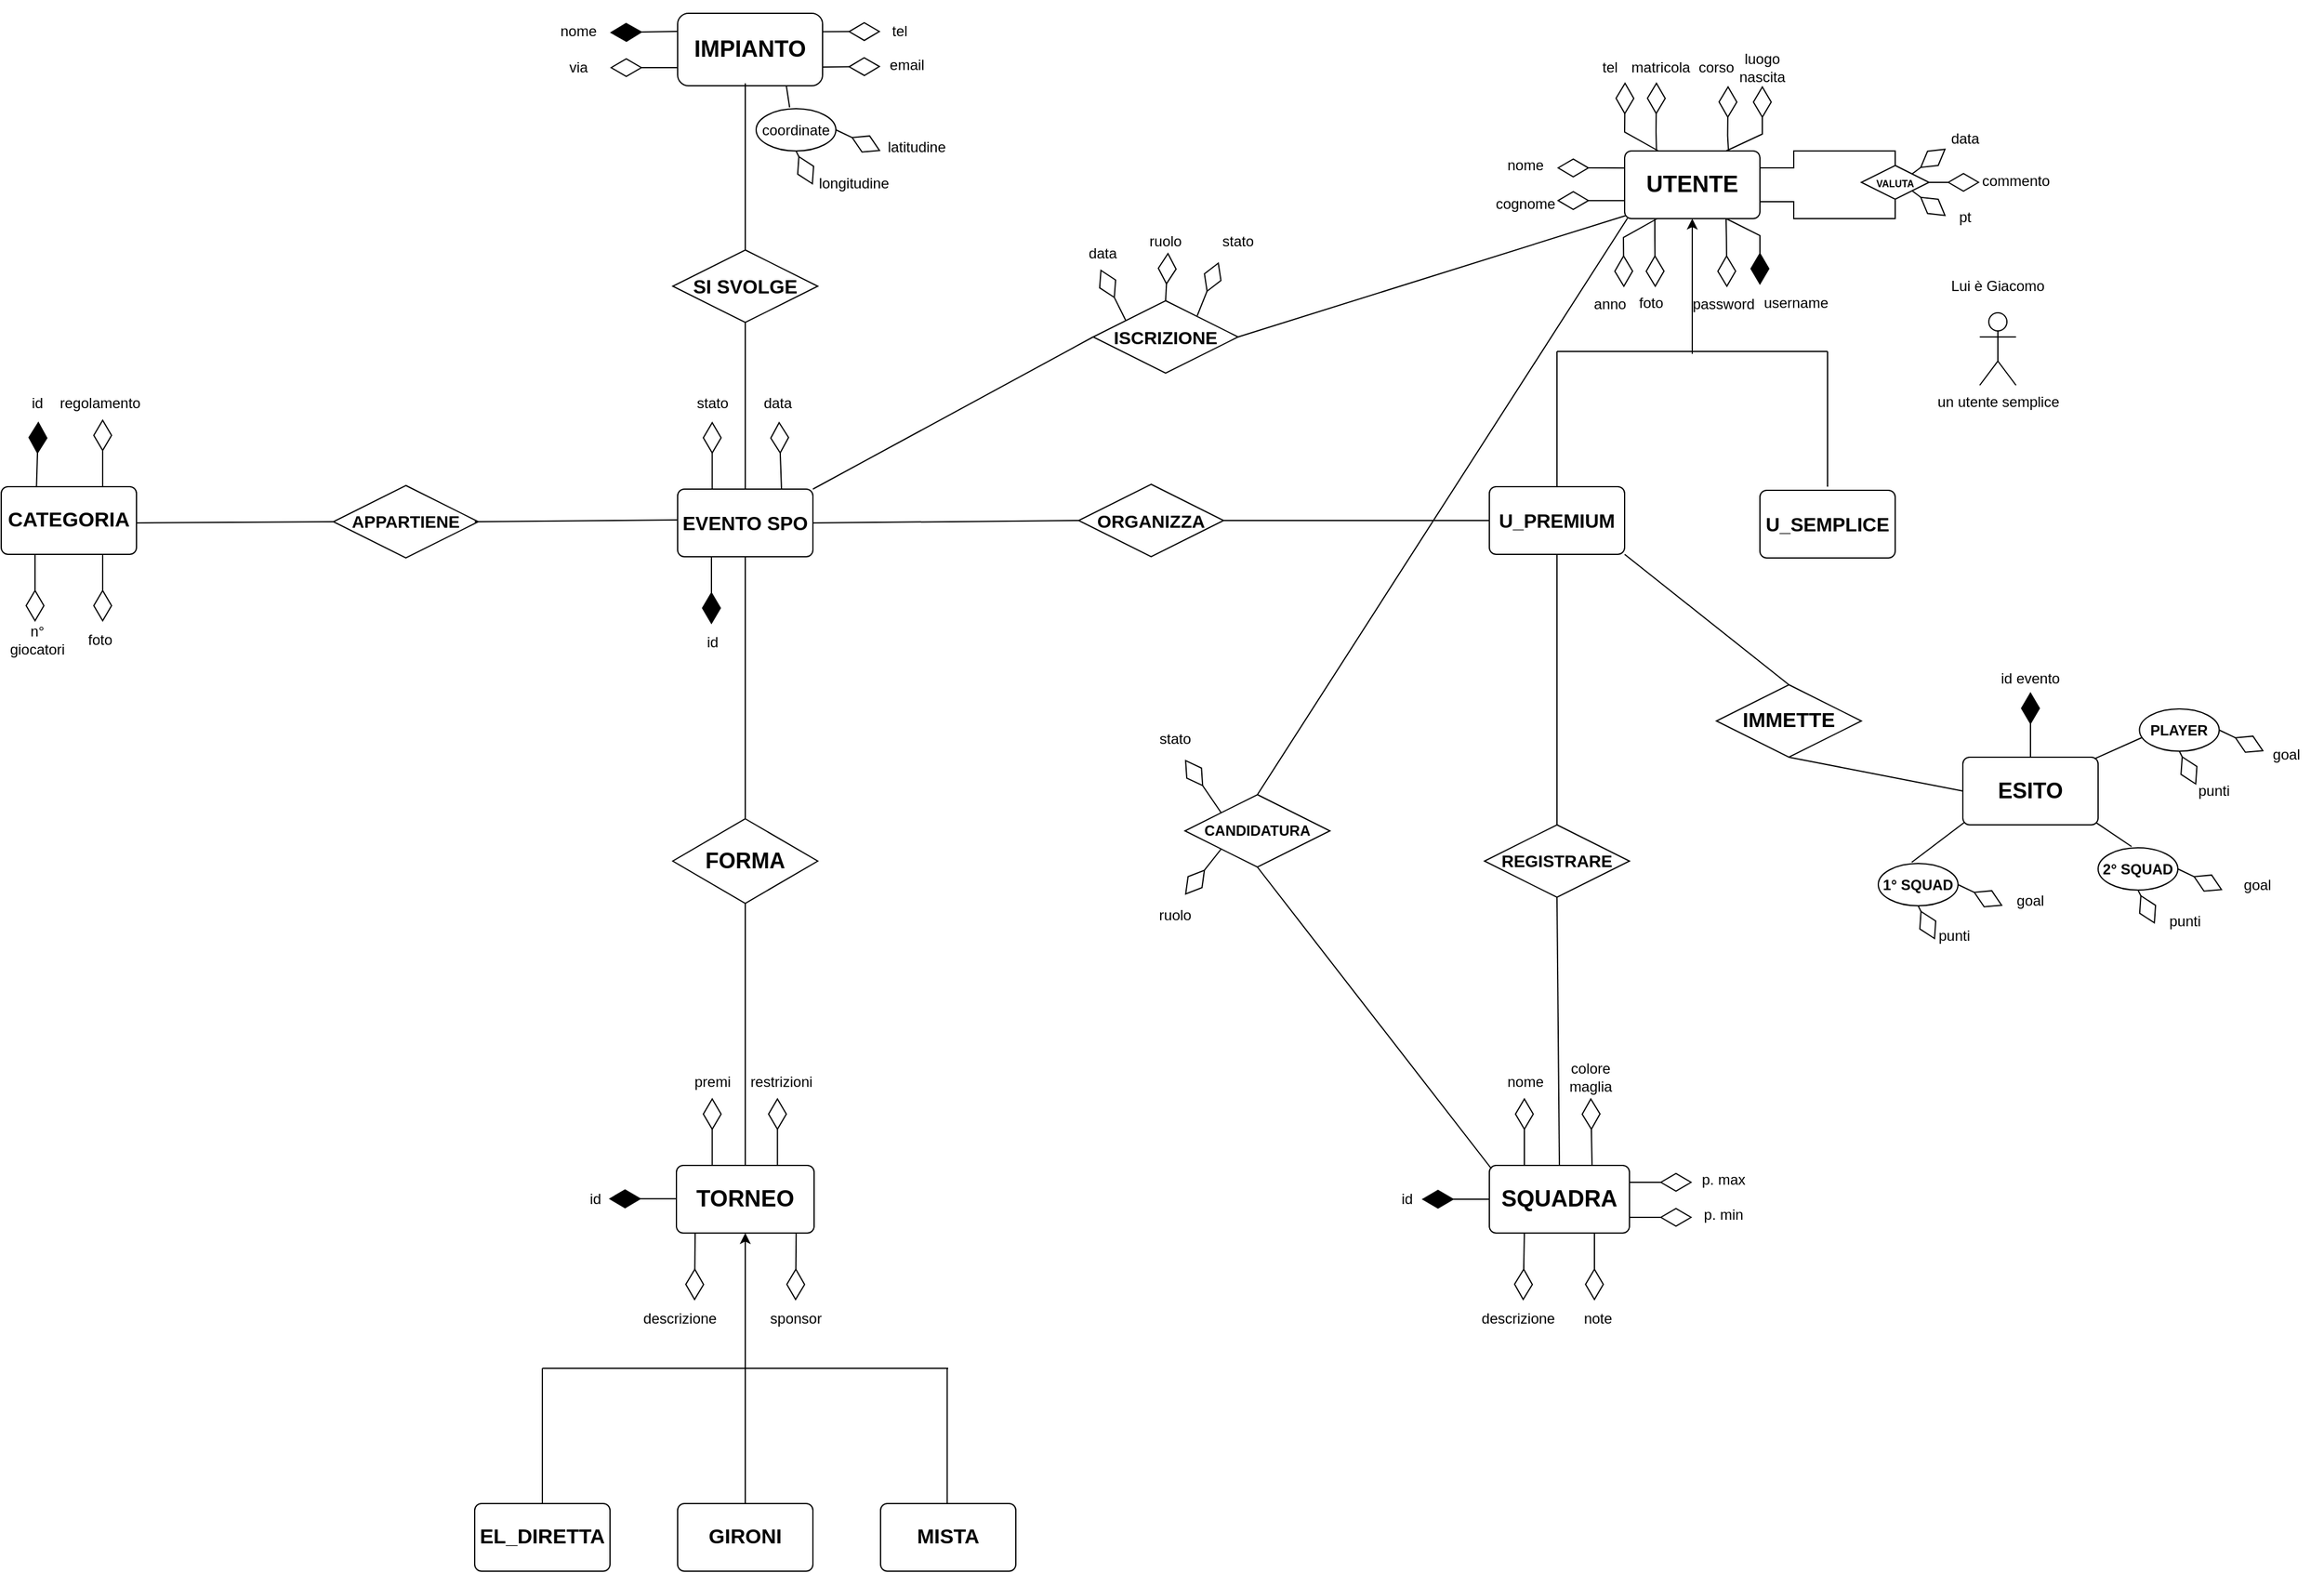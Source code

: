 <mxfile version="24.2.0" type="github">
  <diagram name="Pagina-1" id="-63KWE2EBDfRpYx0gYa-">
    <mxGraphModel dx="1735" dy="506" grid="1" gridSize="14" guides="1" tooltips="1" connect="1" arrows="1" fold="1" page="0" pageScale="1" pageWidth="827" pageHeight="1169" background="none" math="0" shadow="0">
      <root>
        <mxCell id="0" />
        <mxCell id="1" parent="0" />
        <mxCell id="2d3XpBuDdh4GmcxXIJYH-4" value="&lt;div style=&quot;text-align: justify;&quot;&gt;&lt;span style=&quot;background-color: initial;&quot;&gt;&lt;b style=&quot;&quot;&gt;&lt;font style=&quot;font-size: 19px;&quot;&gt;UTENTE&lt;/font&gt;&lt;/b&gt;&lt;/span&gt;&lt;/div&gt;" style="rounded=1;arcSize=10;whiteSpace=wrap;html=1;align=center;" parent="1" vertex="1">
          <mxGeometry x="224" y="280" width="112" height="56" as="geometry" />
        </mxCell>
        <mxCell id="2d3XpBuDdh4GmcxXIJYH-8" value="username" style="text;html=1;align=center;verticalAlign=middle;whiteSpace=wrap;rounded=0;" parent="1" vertex="1">
          <mxGeometry x="336" y="391" width="60" height="29" as="geometry" />
        </mxCell>
        <mxCell id="2d3XpBuDdh4GmcxXIJYH-9" value="password" style="text;html=1;align=center;verticalAlign=middle;whiteSpace=wrap;rounded=0;" parent="1" vertex="1">
          <mxGeometry x="276" y="392" width="60" height="29" as="geometry" />
        </mxCell>
        <mxCell id="2d3XpBuDdh4GmcxXIJYH-10" value="" style="endArrow=diamondThin;endFill=0;endSize=24;html=1;rounded=0;" parent="1" edge="1">
          <mxGeometry width="160" relative="1" as="geometry">
            <mxPoint x="196" y="294" as="sourcePoint" />
            <mxPoint x="168" y="294" as="targetPoint" />
            <Array as="points">
              <mxPoint x="224" y="294.08" />
            </Array>
          </mxGeometry>
        </mxCell>
        <mxCell id="2d3XpBuDdh4GmcxXIJYH-11" value="" style="endArrow=diamondThin;endFill=0;endSize=24;html=1;rounded=0;" parent="1" edge="1">
          <mxGeometry width="160" relative="1" as="geometry">
            <mxPoint x="196" y="321.08" as="sourcePoint" />
            <mxPoint x="168" y="321.08" as="targetPoint" />
            <Array as="points">
              <mxPoint x="224" y="321.16" />
            </Array>
          </mxGeometry>
        </mxCell>
        <mxCell id="2d3XpBuDdh4GmcxXIJYH-12" value="nome" style="text;html=1;align=center;verticalAlign=middle;whiteSpace=wrap;rounded=0;" parent="1" vertex="1">
          <mxGeometry x="112" y="277" width="60" height="30" as="geometry" />
        </mxCell>
        <mxCell id="2d3XpBuDdh4GmcxXIJYH-13" value="cognome" style="text;html=1;align=center;verticalAlign=middle;whiteSpace=wrap;rounded=0;" parent="1" vertex="1">
          <mxGeometry x="112" y="309" width="60" height="30" as="geometry" />
        </mxCell>
        <mxCell id="2d3XpBuDdh4GmcxXIJYH-15" value="" style="endArrow=diamondThin;endFill=0;endSize=24;html=1;rounded=0;entryX=0.5;entryY=1;entryDx=0;entryDy=0;" parent="1" target="2d3XpBuDdh4GmcxXIJYH-18" edge="1">
          <mxGeometry width="160" relative="1" as="geometry">
            <mxPoint x="308" y="280" as="sourcePoint" />
            <mxPoint x="354" y="226" as="targetPoint" />
            <Array as="points">
              <mxPoint x="338" y="266" />
            </Array>
          </mxGeometry>
        </mxCell>
        <mxCell id="2d3XpBuDdh4GmcxXIJYH-17" value="anno" style="text;html=1;align=center;verticalAlign=middle;whiteSpace=wrap;rounded=0;" parent="1" vertex="1">
          <mxGeometry x="182" y="392" width="60" height="30" as="geometry" />
        </mxCell>
        <mxCell id="2d3XpBuDdh4GmcxXIJYH-18" value="luogo&lt;div&gt;nascita&lt;/div&gt;" style="text;html=1;align=center;verticalAlign=middle;whiteSpace=wrap;rounded=0;" parent="1" vertex="1">
          <mxGeometry x="308" y="196" width="60" height="30" as="geometry" />
        </mxCell>
        <mxCell id="2d3XpBuDdh4GmcxXIJYH-19" value="foto" style="text;html=1;align=center;verticalAlign=middle;whiteSpace=wrap;rounded=0;" parent="1" vertex="1">
          <mxGeometry x="216" y="392" width="60" height="28" as="geometry" />
        </mxCell>
        <mxCell id="2d3XpBuDdh4GmcxXIJYH-20" value="" style="endArrow=diamondThin;endFill=0;endSize=24;html=1;rounded=0;" parent="1" edge="1">
          <mxGeometry width="160" relative="1" as="geometry">
            <mxPoint x="252" y="280" as="sourcePoint" />
            <mxPoint x="224.36" y="222.99" as="targetPoint" />
            <Array as="points">
              <mxPoint x="224" y="264.36" />
            </Array>
          </mxGeometry>
        </mxCell>
        <mxCell id="2d3XpBuDdh4GmcxXIJYH-21" value="" style="endArrow=diamondThin;endFill=0;endSize=24;html=1;rounded=0;exitX=0.143;exitY=0.018;exitDx=0;exitDy=0;exitPerimeter=0;" parent="1" edge="1">
          <mxGeometry width="160" relative="1" as="geometry">
            <mxPoint x="250.36" y="280" as="sourcePoint" />
            <mxPoint x="250.36" y="223" as="targetPoint" />
            <Array as="points">
              <mxPoint x="250" y="264.37" />
            </Array>
          </mxGeometry>
        </mxCell>
        <mxCell id="2d3XpBuDdh4GmcxXIJYH-22" value="" style="endArrow=diamondThin;endFill=0;endSize=24;html=1;rounded=0;" parent="1" edge="1">
          <mxGeometry width="160" relative="1" as="geometry">
            <mxPoint x="310" y="280" as="sourcePoint" />
            <mxPoint x="309.65" y="226" as="targetPoint" />
            <Array as="points">
              <mxPoint x="309.29" y="267.37" />
            </Array>
          </mxGeometry>
        </mxCell>
        <mxCell id="2d3XpBuDdh4GmcxXIJYH-23" value="tel" style="text;html=1;align=center;verticalAlign=middle;whiteSpace=wrap;rounded=0;" parent="1" vertex="1">
          <mxGeometry x="182" y="196" width="60" height="30" as="geometry" />
        </mxCell>
        <mxCell id="2d3XpBuDdh4GmcxXIJYH-24" value="matricola" style="text;html=1;align=center;verticalAlign=middle;whiteSpace=wrap;rounded=0;" parent="1" vertex="1">
          <mxGeometry x="224" y="196" width="60" height="30" as="geometry" />
        </mxCell>
        <mxCell id="2d3XpBuDdh4GmcxXIJYH-25" value="corso" style="text;html=1;align=center;verticalAlign=middle;whiteSpace=wrap;rounded=0;" parent="1" vertex="1">
          <mxGeometry x="270" y="196" width="60" height="30" as="geometry" />
        </mxCell>
        <mxCell id="2d3XpBuDdh4GmcxXIJYH-27" value="" style="ellipse;whiteSpace=wrap;html=1;align=center;aspect=fixed;fillColor=none;strokeColor=none;resizable=0;perimeter=centerPerimeter;rotatable=0;allowArrows=0;points=[];outlineConnect=1;" parent="1" vertex="1">
          <mxGeometry x="42" y="350" width="10" height="10" as="geometry" />
        </mxCell>
        <mxCell id="2d3XpBuDdh4GmcxXIJYH-29" value="" style="endArrow=classic;html=1;rounded=0;entryX=0.5;entryY=1;entryDx=0;entryDy=0;" parent="1" target="2d3XpBuDdh4GmcxXIJYH-4" edge="1">
          <mxGeometry width="50" height="50" relative="1" as="geometry">
            <mxPoint x="280" y="448" as="sourcePoint" />
            <mxPoint x="316" y="350" as="targetPoint" />
          </mxGeometry>
        </mxCell>
        <mxCell id="2d3XpBuDdh4GmcxXIJYH-30" value="" style="endArrow=none;html=1;rounded=0;" parent="1" edge="1">
          <mxGeometry width="50" height="50" relative="1" as="geometry">
            <mxPoint x="168" y="446" as="sourcePoint" />
            <mxPoint x="392" y="446" as="targetPoint" />
          </mxGeometry>
        </mxCell>
        <mxCell id="2d3XpBuDdh4GmcxXIJYH-31" value="" style="endArrow=none;html=1;rounded=0;" parent="1" edge="1">
          <mxGeometry width="50" height="50" relative="1" as="geometry">
            <mxPoint x="168" y="558" as="sourcePoint" />
            <mxPoint x="168" y="446" as="targetPoint" />
          </mxGeometry>
        </mxCell>
        <mxCell id="2d3XpBuDdh4GmcxXIJYH-32" value="" style="endArrow=none;html=1;rounded=0;" parent="1" edge="1">
          <mxGeometry width="50" height="50" relative="1" as="geometry">
            <mxPoint x="392" y="558" as="sourcePoint" />
            <mxPoint x="392" y="446" as="targetPoint" />
          </mxGeometry>
        </mxCell>
        <mxCell id="2d3XpBuDdh4GmcxXIJYH-33" value="&lt;div style=&quot;text-align: justify;&quot;&gt;&lt;b style=&quot;background-color: initial;&quot;&gt;&lt;font style=&quot;font-size: 16px;&quot;&gt;U_PREMIUM&lt;/font&gt;&lt;/b&gt;&lt;/div&gt;" style="rounded=1;arcSize=10;whiteSpace=wrap;html=1;align=center;" parent="1" vertex="1">
          <mxGeometry x="112" y="558" width="112" height="56" as="geometry" />
        </mxCell>
        <mxCell id="2d3XpBuDdh4GmcxXIJYH-34" value="&lt;b&gt;&lt;font style=&quot;font-size: 16px;&quot;&gt;U_SEMPLICE&lt;/font&gt;&lt;/b&gt;" style="rounded=1;arcSize=10;whiteSpace=wrap;html=1;align=center;" parent="1" vertex="1">
          <mxGeometry x="336" y="561" width="112" height="56" as="geometry" />
        </mxCell>
        <mxCell id="2d3XpBuDdh4GmcxXIJYH-35" value="&lt;b&gt;&lt;font style=&quot;font-size: 15px;&quot;&gt;ORGANIZZA&lt;/font&gt;&lt;/b&gt;" style="shape=rhombus;perimeter=rhombusPerimeter;whiteSpace=wrap;html=1;align=center;" parent="1" vertex="1">
          <mxGeometry x="-228" y="556" width="120" height="60" as="geometry" />
        </mxCell>
        <mxCell id="2d3XpBuDdh4GmcxXIJYH-36" value="" style="endArrow=none;html=1;rounded=0;entryX=0;entryY=0.5;entryDx=0;entryDy=0;exitX=1;exitY=0.5;exitDx=0;exitDy=0;" parent="1" source="2d3XpBuDdh4GmcxXIJYH-35" target="2d3XpBuDdh4GmcxXIJYH-33" edge="1">
          <mxGeometry width="50" height="50" relative="1" as="geometry">
            <mxPoint x="-14" y="624" as="sourcePoint" />
            <mxPoint x="36" y="574" as="targetPoint" />
          </mxGeometry>
        </mxCell>
        <mxCell id="2d3XpBuDdh4GmcxXIJYH-37" value="&lt;b&gt;&lt;font style=&quot;font-size: 16px;&quot;&gt;EVENTO SPO&lt;/font&gt;&lt;/b&gt;" style="rounded=1;arcSize=10;whiteSpace=wrap;html=1;align=center;" parent="1" vertex="1">
          <mxGeometry x="-560" y="560" width="112" height="56" as="geometry" />
        </mxCell>
        <mxCell id="2d3XpBuDdh4GmcxXIJYH-38" value="" style="endArrow=none;html=1;rounded=0;entryX=0;entryY=0.5;entryDx=0;entryDy=0;exitX=1;exitY=0.5;exitDx=0;exitDy=0;" parent="1" source="2d3XpBuDdh4GmcxXIJYH-37" target="2d3XpBuDdh4GmcxXIJYH-35" edge="1">
          <mxGeometry width="50" height="50" relative="1" as="geometry">
            <mxPoint x="-322" y="624" as="sourcePoint" />
            <mxPoint x="-272" y="574" as="targetPoint" />
          </mxGeometry>
        </mxCell>
        <mxCell id="2d3XpBuDdh4GmcxXIJYH-39" value="" style="endArrow=diamondThin;endFill=1;endSize=24;html=1;rounded=0;entryX=0.5;entryY=0;entryDx=0;entryDy=0;" parent="1" edge="1">
          <mxGeometry width="160" relative="1" as="geometry">
            <mxPoint x="-532" y="616" as="sourcePoint" />
            <mxPoint x="-532" y="672" as="targetPoint" />
          </mxGeometry>
        </mxCell>
        <mxCell id="2d3XpBuDdh4GmcxXIJYH-40" value="id" style="text;html=1;align=center;verticalAlign=middle;whiteSpace=wrap;rounded=0;" parent="1" vertex="1">
          <mxGeometry x="-561" y="672" width="60" height="30" as="geometry" />
        </mxCell>
        <mxCell id="2d3XpBuDdh4GmcxXIJYH-41" value="" style="endArrow=diamondThin;endFill=0;endSize=24;html=1;rounded=0;" parent="1" edge="1">
          <mxGeometry width="160" relative="1" as="geometry">
            <mxPoint x="-474" y="560" as="sourcePoint" />
            <mxPoint x="-476" y="504" as="targetPoint" />
          </mxGeometry>
        </mxCell>
        <mxCell id="2d3XpBuDdh4GmcxXIJYH-42" value="" style="endArrow=diamondThin;endFill=0;endSize=24;html=1;rounded=0;" parent="1" edge="1">
          <mxGeometry width="160" relative="1" as="geometry">
            <mxPoint x="-531.36" y="560" as="sourcePoint" />
            <mxPoint x="-531.36" y="504" as="targetPoint" />
          </mxGeometry>
        </mxCell>
        <mxCell id="2d3XpBuDdh4GmcxXIJYH-43" value="data" style="text;html=1;align=center;verticalAlign=middle;whiteSpace=wrap;rounded=0;" parent="1" vertex="1">
          <mxGeometry x="-507" y="474" width="60" height="30" as="geometry" />
        </mxCell>
        <mxCell id="2d3XpBuDdh4GmcxXIJYH-44" value="stato" style="text;html=1;align=center;verticalAlign=middle;whiteSpace=wrap;rounded=0;" parent="1" vertex="1">
          <mxGeometry x="-561" y="474" width="60" height="30" as="geometry" />
        </mxCell>
        <mxCell id="2d3XpBuDdh4GmcxXIJYH-45" value="&lt;b&gt;&lt;font style=&quot;font-size: 19px;&quot;&gt;IMPIANTO&lt;/font&gt;&lt;/b&gt;" style="rounded=1;whiteSpace=wrap;html=1;" parent="1" vertex="1">
          <mxGeometry x="-560" y="166" width="120" height="60" as="geometry" />
        </mxCell>
        <mxCell id="2d3XpBuDdh4GmcxXIJYH-46" value="" style="endArrow=none;html=1;rounded=0;exitX=0.5;exitY=0;exitDx=0;exitDy=0;" parent="1" source="2d3XpBuDdh4GmcxXIJYH-47" edge="1">
          <mxGeometry width="50" height="50" relative="1" as="geometry">
            <mxPoint x="-504" y="336" as="sourcePoint" />
            <mxPoint x="-504" y="224" as="targetPoint" />
          </mxGeometry>
        </mxCell>
        <mxCell id="2d3XpBuDdh4GmcxXIJYH-47" value="&lt;b&gt;&lt;font style=&quot;font-size: 16px;&quot;&gt;SI SVOLGE&lt;/font&gt;&lt;/b&gt;" style="shape=rhombus;perimeter=rhombusPerimeter;whiteSpace=wrap;html=1;align=center;" parent="1" vertex="1">
          <mxGeometry x="-564" y="362" width="120" height="60" as="geometry" />
        </mxCell>
        <mxCell id="2d3XpBuDdh4GmcxXIJYH-49" value="" style="endArrow=none;html=1;rounded=0;entryX=0.5;entryY=1;entryDx=0;entryDy=0;exitX=0.5;exitY=0;exitDx=0;exitDy=0;" parent="1" source="2d3XpBuDdh4GmcxXIJYH-37" target="2d3XpBuDdh4GmcxXIJYH-47" edge="1">
          <mxGeometry width="50" height="50" relative="1" as="geometry">
            <mxPoint x="-532" y="498" as="sourcePoint" />
            <mxPoint x="-482" y="448" as="targetPoint" />
          </mxGeometry>
        </mxCell>
        <mxCell id="2d3XpBuDdh4GmcxXIJYH-50" value="" style="endArrow=diamondThin;endFill=1;endSize=24;html=1;rounded=0;exitX=0;exitY=0.25;exitDx=0;exitDy=0;" parent="1" source="2d3XpBuDdh4GmcxXIJYH-45" edge="1">
          <mxGeometry width="160" relative="1" as="geometry">
            <mxPoint x="-518" y="126" as="sourcePoint" />
            <mxPoint x="-616" y="182" as="targetPoint" />
            <Array as="points" />
          </mxGeometry>
        </mxCell>
        <mxCell id="2d3XpBuDdh4GmcxXIJYH-55" value="nome" style="text;html=1;align=center;verticalAlign=middle;whiteSpace=wrap;rounded=0;" parent="1" vertex="1">
          <mxGeometry x="-672" y="166" width="60" height="30" as="geometry" />
        </mxCell>
        <mxCell id="2d3XpBuDdh4GmcxXIJYH-56" value="" style="endArrow=diamondThin;endFill=0;endSize=24;html=1;rounded=0;exitX=0;exitY=0.75;exitDx=0;exitDy=0;" parent="1" source="2d3XpBuDdh4GmcxXIJYH-45" edge="1">
          <mxGeometry width="160" relative="1" as="geometry">
            <mxPoint x="-672" y="238" as="sourcePoint" />
            <mxPoint x="-616" y="211" as="targetPoint" />
          </mxGeometry>
        </mxCell>
        <mxCell id="2d3XpBuDdh4GmcxXIJYH-61" value="via" style="text;html=1;align=center;verticalAlign=middle;whiteSpace=wrap;rounded=0;" parent="1" vertex="1">
          <mxGeometry x="-672" y="196" width="60" height="30" as="geometry" />
        </mxCell>
        <mxCell id="2d3XpBuDdh4GmcxXIJYH-62" value="" style="endArrow=diamondThin;endFill=0;endSize=24;html=1;rounded=0;exitX=0;exitY=0.75;exitDx=0;exitDy=0;" parent="1" edge="1">
          <mxGeometry width="160" relative="1" as="geometry">
            <mxPoint x="-440" y="210.5" as="sourcePoint" />
            <mxPoint x="-392" y="210" as="targetPoint" />
          </mxGeometry>
        </mxCell>
        <mxCell id="2d3XpBuDdh4GmcxXIJYH-63" value="" style="endArrow=diamondThin;endFill=0;endSize=24;html=1;rounded=0;exitX=0;exitY=0.75;exitDx=0;exitDy=0;" parent="1" edge="1">
          <mxGeometry width="160" relative="1" as="geometry">
            <mxPoint x="-440" y="181.25" as="sourcePoint" />
            <mxPoint x="-392" y="181.096" as="targetPoint" />
          </mxGeometry>
        </mxCell>
        <mxCell id="2d3XpBuDdh4GmcxXIJYH-65" value="tel" style="text;html=1;align=center;verticalAlign=middle;whiteSpace=wrap;rounded=0;" parent="1" vertex="1">
          <mxGeometry x="-406" y="166" width="60" height="30" as="geometry" />
        </mxCell>
        <mxCell id="2d3XpBuDdh4GmcxXIJYH-66" value="email" style="text;html=1;align=center;verticalAlign=top;whiteSpace=wrap;rounded=0;" parent="1" vertex="1">
          <mxGeometry x="-400" y="195" width="60" height="30" as="geometry" />
        </mxCell>
        <mxCell id="c_5whPo5ll7_a1Px60WQ-2" value="&lt;b&gt;&lt;font style=&quot;font-size: 17px;&quot;&gt;CATEGORIA&lt;/font&gt;&lt;/b&gt;" style="rounded=1;arcSize=10;whiteSpace=wrap;html=1;align=center;" parent="1" vertex="1">
          <mxGeometry x="-1120" y="558" width="112" height="56" as="geometry" />
        </mxCell>
        <mxCell id="c_5whPo5ll7_a1Px60WQ-3" value="" style="endArrow=diamondThin;endFill=0;endSize=24;html=1;rounded=0;exitX=0.5;exitY=0;exitDx=0;exitDy=0;" parent="1" edge="1">
          <mxGeometry width="160" relative="1" as="geometry">
            <mxPoint x="-1036" y="558" as="sourcePoint" />
            <mxPoint x="-1036" y="502" as="targetPoint" />
          </mxGeometry>
        </mxCell>
        <mxCell id="c_5whPo5ll7_a1Px60WQ-4" value="" style="endArrow=diamondThin;endFill=1;endSize=24;html=1;rounded=0;exitX=0.115;exitY=-0.022;exitDx=0;exitDy=0;exitPerimeter=0;" parent="1" edge="1">
          <mxGeometry width="160" relative="1" as="geometry">
            <mxPoint x="-1090.78" y="557.998" as="sourcePoint" />
            <mxPoint x="-1089.215" y="504" as="targetPoint" />
          </mxGeometry>
        </mxCell>
        <mxCell id="c_5whPo5ll7_a1Px60WQ-7" value="id" style="text;html=1;align=center;verticalAlign=middle;whiteSpace=wrap;rounded=0;" parent="1" vertex="1">
          <mxGeometry x="-1120" y="474" width="60" height="30" as="geometry" />
        </mxCell>
        <mxCell id="c_5whPo5ll7_a1Px60WQ-8" value="n° giocatori" style="text;html=1;align=center;verticalAlign=middle;whiteSpace=wrap;rounded=0;" parent="1" vertex="1">
          <mxGeometry x="-1120" y="670" width="60" height="30" as="geometry" />
        </mxCell>
        <mxCell id="c_5whPo5ll7_a1Px60WQ-9" value="regolamento" style="text;html=1;align=center;verticalAlign=middle;whiteSpace=wrap;rounded=0;" parent="1" vertex="1">
          <mxGeometry x="-1068" y="474" width="60" height="30" as="geometry" />
        </mxCell>
        <mxCell id="c_5whPo5ll7_a1Px60WQ-10" value="" style="endArrow=diamondThin;endFill=0;endSize=24;html=1;rounded=0;exitX=0.25;exitY=1;exitDx=0;exitDy=0;" parent="1" source="c_5whPo5ll7_a1Px60WQ-2" edge="1">
          <mxGeometry width="160" relative="1" as="geometry">
            <mxPoint x="-1068" y="686" as="sourcePoint" />
            <mxPoint x="-1092" y="670" as="targetPoint" />
          </mxGeometry>
        </mxCell>
        <mxCell id="c_5whPo5ll7_a1Px60WQ-11" value="" style="endArrow=diamondThin;endFill=0;endSize=24;html=1;rounded=0;exitX=0.25;exitY=1;exitDx=0;exitDy=0;" parent="1" edge="1">
          <mxGeometry width="160" relative="1" as="geometry">
            <mxPoint x="-1036" y="614" as="sourcePoint" />
            <mxPoint x="-1036" y="670" as="targetPoint" />
          </mxGeometry>
        </mxCell>
        <mxCell id="c_5whPo5ll7_a1Px60WQ-12" value="foto" style="text;html=1;align=center;verticalAlign=middle;whiteSpace=wrap;rounded=0;" parent="1" vertex="1">
          <mxGeometry x="-1068" y="670" width="60" height="30" as="geometry" />
        </mxCell>
        <mxCell id="c_5whPo5ll7_a1Px60WQ-14" value="&lt;b&gt;&lt;font style=&quot;font-size: 14px;&quot;&gt;APPARTIENE&lt;/font&gt;&lt;/b&gt;" style="shape=rhombus;perimeter=rhombusPerimeter;whiteSpace=wrap;html=1;align=center;" parent="1" vertex="1">
          <mxGeometry x="-845" y="557" width="120" height="60" as="geometry" />
        </mxCell>
        <mxCell id="c_5whPo5ll7_a1Px60WQ-15" value="" style="endArrow=none;html=1;rounded=0;entryX=0;entryY=0.5;entryDx=0;entryDy=0;" parent="1" target="c_5whPo5ll7_a1Px60WQ-14" edge="1">
          <mxGeometry width="50" height="50" relative="1" as="geometry">
            <mxPoint x="-1008" y="588" as="sourcePoint" />
            <mxPoint x="-244" y="868" as="targetPoint" />
          </mxGeometry>
        </mxCell>
        <mxCell id="c_5whPo5ll7_a1Px60WQ-16" value="" style="endArrow=none;html=1;rounded=0;entryX=0;entryY=0.5;entryDx=0;entryDy=0;" parent="1" edge="1">
          <mxGeometry width="50" height="50" relative="1" as="geometry">
            <mxPoint x="-728" y="587" as="sourcePoint" />
            <mxPoint x="-560" y="585.5" as="targetPoint" />
          </mxGeometry>
        </mxCell>
        <mxCell id="c_5whPo5ll7_a1Px60WQ-17" value="&lt;b&gt;&lt;font style=&quot;font-size: 19px;&quot;&gt;TORNEO&lt;/font&gt;&lt;/b&gt;" style="rounded=1;arcSize=10;whiteSpace=wrap;html=1;align=center;" parent="1" vertex="1">
          <mxGeometry x="-561" y="1120" width="114" height="56" as="geometry" />
        </mxCell>
        <mxCell id="c_5whPo5ll7_a1Px60WQ-19" value="&lt;b&gt;&lt;font style=&quot;font-size: 18px;&quot;&gt;FORMA&lt;/font&gt;&lt;/b&gt;" style="shape=rhombus;perimeter=rhombusPerimeter;whiteSpace=wrap;html=1;align=center;" parent="1" vertex="1">
          <mxGeometry x="-564" y="833" width="120" height="70" as="geometry" />
        </mxCell>
        <mxCell id="c_5whPo5ll7_a1Px60WQ-20" value="" style="endArrow=none;html=1;rounded=0;entryX=0.5;entryY=1;entryDx=0;entryDy=0;exitX=0.5;exitY=0;exitDx=0;exitDy=0;" parent="1" source="c_5whPo5ll7_a1Px60WQ-17" target="c_5whPo5ll7_a1Px60WQ-19" edge="1">
          <mxGeometry width="50" height="50" relative="1" as="geometry">
            <mxPoint x="-490" y="1030" as="sourcePoint" />
            <mxPoint x="-440" y="980" as="targetPoint" />
          </mxGeometry>
        </mxCell>
        <mxCell id="c_5whPo5ll7_a1Px60WQ-22" value="" style="endArrow=none;html=1;rounded=0;entryX=0.5;entryY=1;entryDx=0;entryDy=0;exitX=0.5;exitY=0;exitDx=0;exitDy=0;" parent="1" source="c_5whPo5ll7_a1Px60WQ-19" target="2d3XpBuDdh4GmcxXIJYH-37" edge="1">
          <mxGeometry width="50" height="50" relative="1" as="geometry">
            <mxPoint x="-532" y="764" as="sourcePoint" />
            <mxPoint x="-482" y="714" as="targetPoint" />
          </mxGeometry>
        </mxCell>
        <mxCell id="c_5whPo5ll7_a1Px60WQ-23" style="edgeStyle=orthogonalEdgeStyle;rounded=0;orthogonalLoop=1;jettySize=auto;html=1;exitX=0.5;exitY=1;exitDx=0;exitDy=0;" parent="1" source="c_5whPo5ll7_a1Px60WQ-19" target="c_5whPo5ll7_a1Px60WQ-19" edge="1">
          <mxGeometry relative="1" as="geometry" />
        </mxCell>
        <mxCell id="c_5whPo5ll7_a1Px60WQ-24" value="" style="endArrow=diamondThin;endFill=0;endSize=24;html=1;rounded=0;exitX=0.75;exitY=1;exitDx=0;exitDy=0;" parent="1" edge="1">
          <mxGeometry width="160" relative="1" as="geometry">
            <mxPoint x="-461.86" y="1176" as="sourcePoint" />
            <mxPoint x="-462.36" y="1232" as="targetPoint" />
          </mxGeometry>
        </mxCell>
        <mxCell id="c_5whPo5ll7_a1Px60WQ-25" value="" style="endArrow=diamondThin;endFill=0;endSize=24;html=1;rounded=0;exitX=0.75;exitY=1;exitDx=0;exitDy=0;" parent="1" edge="1">
          <mxGeometry width="160" relative="1" as="geometry">
            <mxPoint x="-545.5" y="1176" as="sourcePoint" />
            <mxPoint x="-546" y="1232" as="targetPoint" />
          </mxGeometry>
        </mxCell>
        <mxCell id="c_5whPo5ll7_a1Px60WQ-26" value="" style="endArrow=diamondThin;endFill=0;endSize=24;html=1;rounded=0;" parent="1" edge="1">
          <mxGeometry width="160" relative="1" as="geometry">
            <mxPoint x="-477.36" y="1120" as="sourcePoint" />
            <mxPoint x="-477.36" y="1064" as="targetPoint" />
            <Array as="points">
              <mxPoint x="-477.36" y="1092" />
            </Array>
          </mxGeometry>
        </mxCell>
        <mxCell id="c_5whPo5ll7_a1Px60WQ-27" value="" style="endArrow=diamondThin;endFill=0;endSize=24;html=1;rounded=0;" parent="1" edge="1">
          <mxGeometry width="160" relative="1" as="geometry">
            <mxPoint x="-531.36" y="1120" as="sourcePoint" />
            <mxPoint x="-531.36" y="1064" as="targetPoint" />
            <Array as="points">
              <mxPoint x="-531.36" y="1092" />
            </Array>
          </mxGeometry>
        </mxCell>
        <mxCell id="c_5whPo5ll7_a1Px60WQ-28" value="" style="endArrow=diamondThin;endFill=1;endSize=24;html=1;rounded=0;exitX=0.5;exitY=1;exitDx=0;exitDy=0;" parent="1" edge="1">
          <mxGeometry width="160" relative="1" as="geometry">
            <mxPoint x="-561" y="1147.64" as="sourcePoint" />
            <mxPoint x="-617" y="1147.64" as="targetPoint" />
          </mxGeometry>
        </mxCell>
        <mxCell id="c_5whPo5ll7_a1Px60WQ-29" value="id" style="text;html=1;align=center;verticalAlign=middle;whiteSpace=wrap;rounded=0;" parent="1" vertex="1">
          <mxGeometry x="-658" y="1133" width="60" height="30" as="geometry" />
        </mxCell>
        <mxCell id="c_5whPo5ll7_a1Px60WQ-30" value="sponsor" style="text;html=1;align=center;verticalAlign=middle;whiteSpace=wrap;rounded=0;" parent="1" vertex="1">
          <mxGeometry x="-492" y="1232" width="60" height="30" as="geometry" />
        </mxCell>
        <mxCell id="c_5whPo5ll7_a1Px60WQ-31" value="descrizione" style="text;html=1;align=center;verticalAlign=middle;whiteSpace=wrap;rounded=0;" parent="1" vertex="1">
          <mxGeometry x="-588" y="1232" width="60" height="30" as="geometry" />
        </mxCell>
        <mxCell id="c_5whPo5ll7_a1Px60WQ-32" value="restrizioni" style="text;html=1;align=center;verticalAlign=middle;whiteSpace=wrap;rounded=0;" parent="1" vertex="1">
          <mxGeometry x="-504" y="1036" width="60" height="30" as="geometry" />
        </mxCell>
        <mxCell id="c_5whPo5ll7_a1Px60WQ-33" value="premi" style="text;html=1;align=center;verticalAlign=middle;whiteSpace=wrap;rounded=0;" parent="1" vertex="1">
          <mxGeometry x="-561" y="1036" width="60" height="30" as="geometry" />
        </mxCell>
        <mxCell id="c_5whPo5ll7_a1Px60WQ-34" value="" style="endArrow=none;html=1;rounded=0;" parent="1" edge="1">
          <mxGeometry width="50" height="50" relative="1" as="geometry">
            <mxPoint x="-672" y="1288" as="sourcePoint" />
            <mxPoint x="-336" y="1288" as="targetPoint" />
          </mxGeometry>
        </mxCell>
        <mxCell id="c_5whPo5ll7_a1Px60WQ-35" value="" style="endArrow=none;html=1;rounded=0;" parent="1" edge="1">
          <mxGeometry width="50" height="50" relative="1" as="geometry">
            <mxPoint x="-672" y="1400" as="sourcePoint" />
            <mxPoint x="-672" y="1288" as="targetPoint" />
          </mxGeometry>
        </mxCell>
        <mxCell id="c_5whPo5ll7_a1Px60WQ-36" value="" style="endArrow=none;html=1;rounded=0;" parent="1" edge="1">
          <mxGeometry width="50" height="50" relative="1" as="geometry">
            <mxPoint x="-336.83" y="1400" as="sourcePoint" />
            <mxPoint x="-336.83" y="1288" as="targetPoint" />
          </mxGeometry>
        </mxCell>
        <mxCell id="c_5whPo5ll7_a1Px60WQ-37" value="&lt;div style=&quot;text-align: justify;&quot;&gt;&lt;b style=&quot;background-color: initial;&quot;&gt;&lt;font style=&quot;font-size: 17px;&quot;&gt;EL_DIRETTA&lt;/font&gt;&lt;/b&gt;&lt;/div&gt;" style="rounded=1;arcSize=10;whiteSpace=wrap;html=1;align=center;" parent="1" vertex="1">
          <mxGeometry x="-728" y="1400" width="112" height="56" as="geometry" />
        </mxCell>
        <mxCell id="c_5whPo5ll7_a1Px60WQ-38" value="&lt;b&gt;&lt;font style=&quot;font-size: 17px;&quot;&gt;MISTA&lt;/font&gt;&lt;/b&gt;" style="rounded=1;arcSize=10;whiteSpace=wrap;html=1;align=center;" parent="1" vertex="1">
          <mxGeometry x="-392" y="1400" width="112" height="56" as="geometry" />
        </mxCell>
        <mxCell id="c_5whPo5ll7_a1Px60WQ-39" value="" style="endArrow=classic;html=1;rounded=0;entryX=0.5;entryY=1;entryDx=0;entryDy=0;" parent="1" edge="1">
          <mxGeometry width="50" height="50" relative="1" as="geometry">
            <mxPoint x="-504" y="1288" as="sourcePoint" />
            <mxPoint x="-504" y="1176" as="targetPoint" />
          </mxGeometry>
        </mxCell>
        <mxCell id="c_5whPo5ll7_a1Px60WQ-41" value="&lt;b&gt;&lt;font style=&quot;font-size: 17px;&quot;&gt;GIRONI&lt;/font&gt;&lt;/b&gt;" style="rounded=1;arcSize=10;whiteSpace=wrap;html=1;align=center;" parent="1" vertex="1">
          <mxGeometry x="-560" y="1400" width="112" height="56" as="geometry" />
        </mxCell>
        <mxCell id="c_5whPo5ll7_a1Px60WQ-42" value="" style="endArrow=none;html=1;rounded=0;" parent="1" source="c_5whPo5ll7_a1Px60WQ-41" edge="1">
          <mxGeometry width="50" height="50" relative="1" as="geometry">
            <mxPoint x="-546" y="1380" as="sourcePoint" />
            <mxPoint x="-504" y="1288" as="targetPoint" />
            <Array as="points">
              <mxPoint x="-504" y="1358" />
            </Array>
          </mxGeometry>
        </mxCell>
        <mxCell id="c_5whPo5ll7_a1Px60WQ-47" value="&lt;font style=&quot;font-size: 14px;&quot;&gt;&lt;b&gt;REGISTRARE&lt;/b&gt;&lt;/font&gt;" style="shape=rhombus;perimeter=rhombusPerimeter;whiteSpace=wrap;html=1;align=center;" parent="1" vertex="1">
          <mxGeometry x="108" y="838" width="120" height="60" as="geometry" />
        </mxCell>
        <mxCell id="c_5whPo5ll7_a1Px60WQ-48" value="&lt;b&gt;&lt;font style=&quot;font-size: 19px;&quot;&gt;SQUADRA&lt;/font&gt;&lt;/b&gt;" style="rounded=1;arcSize=10;whiteSpace=wrap;html=1;align=center;" parent="1" vertex="1">
          <mxGeometry x="112" y="1120" width="116" height="56" as="geometry" />
        </mxCell>
        <mxCell id="c_5whPo5ll7_a1Px60WQ-49" value="" style="endArrow=none;html=1;rounded=0;entryX=0.5;entryY=1;entryDx=0;entryDy=0;exitX=0.5;exitY=0;exitDx=0;exitDy=0;" parent="1" source="c_5whPo5ll7_a1Px60WQ-47" target="2d3XpBuDdh4GmcxXIJYH-33" edge="1">
          <mxGeometry width="50" height="50" relative="1" as="geometry">
            <mxPoint x="112" y="750" as="sourcePoint" />
            <mxPoint x="162" y="700" as="targetPoint" />
          </mxGeometry>
        </mxCell>
        <mxCell id="c_5whPo5ll7_a1Px60WQ-50" value="" style="endArrow=none;html=1;rounded=0;entryX=0.5;entryY=1;entryDx=0;entryDy=0;exitX=0.5;exitY=0;exitDx=0;exitDy=0;" parent="1" source="c_5whPo5ll7_a1Px60WQ-48" target="c_5whPo5ll7_a1Px60WQ-47" edge="1">
          <mxGeometry width="50" height="50" relative="1" as="geometry">
            <mxPoint x="182" y="1030" as="sourcePoint" />
            <mxPoint x="232" y="980" as="targetPoint" />
          </mxGeometry>
        </mxCell>
        <mxCell id="c_5whPo5ll7_a1Px60WQ-52" value="" style="endArrow=diamondThin;endFill=0;endSize=24;html=1;rounded=0;exitX=1;exitY=0.25;exitDx=0;exitDy=0;" parent="1" source="c_5whPo5ll7_a1Px60WQ-48" edge="1">
          <mxGeometry width="160" relative="1" as="geometry">
            <mxPoint x="238" y="1134" as="sourcePoint" />
            <mxPoint x="280" y="1134" as="targetPoint" />
          </mxGeometry>
        </mxCell>
        <mxCell id="c_5whPo5ll7_a1Px60WQ-53" value="" style="endArrow=diamondThin;endFill=0;endSize=24;html=1;rounded=0;exitX=1;exitY=0.25;exitDx=0;exitDy=0;" parent="1" edge="1">
          <mxGeometry width="160" relative="1" as="geometry">
            <mxPoint x="228" y="1163" as="sourcePoint" />
            <mxPoint x="280" y="1163" as="targetPoint" />
          </mxGeometry>
        </mxCell>
        <mxCell id="c_5whPo5ll7_a1Px60WQ-54" value="" style="endArrow=diamondThin;endFill=0;endSize=24;html=1;rounded=0;exitX=0.75;exitY=1;exitDx=0;exitDy=0;" parent="1" source="c_5whPo5ll7_a1Px60WQ-48" edge="1">
          <mxGeometry width="160" relative="1" as="geometry">
            <mxPoint x="190" y="1218" as="sourcePoint" />
            <mxPoint x="199" y="1232" as="targetPoint" />
          </mxGeometry>
        </mxCell>
        <mxCell id="c_5whPo5ll7_a1Px60WQ-55" value="" style="endArrow=diamondThin;endFill=0;endSize=24;html=1;rounded=0;exitX=0.25;exitY=1;exitDx=0;exitDy=0;" parent="1" source="c_5whPo5ll7_a1Px60WQ-48" edge="1">
          <mxGeometry width="160" relative="1" as="geometry">
            <mxPoint x="142" y="1204" as="sourcePoint" />
            <mxPoint x="140" y="1232" as="targetPoint" />
          </mxGeometry>
        </mxCell>
        <mxCell id="c_5whPo5ll7_a1Px60WQ-56" value="" style="endArrow=diamondThin;endFill=0;endSize=24;html=1;rounded=0;exitX=0.733;exitY=0.005;exitDx=0;exitDy=0;exitPerimeter=0;" parent="1" source="c_5whPo5ll7_a1Px60WQ-48" edge="1">
          <mxGeometry width="160" relative="1" as="geometry">
            <mxPoint x="196" y="1106" as="sourcePoint" />
            <mxPoint x="196" y="1064" as="targetPoint" />
          </mxGeometry>
        </mxCell>
        <mxCell id="c_5whPo5ll7_a1Px60WQ-57" value="" style="endArrow=diamondThin;endFill=0;endSize=24;html=1;rounded=0;exitX=0.25;exitY=0;exitDx=0;exitDy=0;" parent="1" source="c_5whPo5ll7_a1Px60WQ-48" edge="1">
          <mxGeometry width="160" relative="1" as="geometry">
            <mxPoint x="130" y="1092" as="sourcePoint" />
            <mxPoint x="141" y="1064" as="targetPoint" />
          </mxGeometry>
        </mxCell>
        <mxCell id="c_5whPo5ll7_a1Px60WQ-58" value="" style="endArrow=diamondThin;endFill=1;endSize=24;html=1;rounded=0;exitX=0;exitY=0.5;exitDx=0;exitDy=0;" parent="1" source="c_5whPo5ll7_a1Px60WQ-48" edge="1">
          <mxGeometry width="160" relative="1" as="geometry">
            <mxPoint x="-14" y="1176" as="sourcePoint" />
            <mxPoint x="56" y="1148" as="targetPoint" />
          </mxGeometry>
        </mxCell>
        <mxCell id="c_5whPo5ll7_a1Px60WQ-59" value="id" style="text;html=1;align=center;verticalAlign=middle;whiteSpace=wrap;rounded=0;" parent="1" vertex="1">
          <mxGeometry x="14" y="1133" width="60" height="30" as="geometry" />
        </mxCell>
        <mxCell id="c_5whPo5ll7_a1Px60WQ-60" value="nome" style="text;html=1;align=center;verticalAlign=middle;whiteSpace=wrap;rounded=0;" parent="1" vertex="1">
          <mxGeometry x="112" y="1036" width="60" height="30" as="geometry" />
        </mxCell>
        <mxCell id="c_5whPo5ll7_a1Px60WQ-61" value="colore&lt;div&gt;maglia&lt;/div&gt;" style="text;html=1;align=center;verticalAlign=middle;whiteSpace=wrap;rounded=0;" parent="1" vertex="1">
          <mxGeometry x="166" y="1032" width="60" height="30" as="geometry" />
        </mxCell>
        <mxCell id="c_5whPo5ll7_a1Px60WQ-62" value="p. max" style="text;html=1;align=center;verticalAlign=middle;whiteSpace=wrap;rounded=0;" parent="1" vertex="1">
          <mxGeometry x="276" y="1117" width="60" height="30" as="geometry" />
        </mxCell>
        <mxCell id="c_5whPo5ll7_a1Px60WQ-63" value="p. min" style="text;html=1;align=center;verticalAlign=middle;whiteSpace=wrap;rounded=0;" parent="1" vertex="1">
          <mxGeometry x="276" y="1146" width="60" height="30" as="geometry" />
        </mxCell>
        <mxCell id="c_5whPo5ll7_a1Px60WQ-64" value="descrizione" style="text;html=1;align=center;verticalAlign=middle;whiteSpace=wrap;rounded=0;" parent="1" vertex="1">
          <mxGeometry x="106" y="1232" width="60" height="30" as="geometry" />
        </mxCell>
        <mxCell id="c_5whPo5ll7_a1Px60WQ-66" value="note" style="text;html=1;align=center;verticalAlign=middle;whiteSpace=wrap;rounded=0;" parent="1" vertex="1">
          <mxGeometry x="172" y="1232" width="60" height="30" as="geometry" />
        </mxCell>
        <mxCell id="c_5whPo5ll7_a1Px60WQ-74" value="" style="endArrow=diamondThin;endFill=0;endSize=24;html=1;rounded=0;" parent="1" edge="1">
          <mxGeometry width="160" relative="1" as="geometry">
            <mxPoint x="251" y="336.0" as="sourcePoint" />
            <mxPoint x="223.36" y="393.01" as="targetPoint" />
            <Array as="points">
              <mxPoint x="223" y="351.64" />
            </Array>
          </mxGeometry>
        </mxCell>
        <mxCell id="c_5whPo5ll7_a1Px60WQ-75" value="" style="endArrow=diamondThin;endFill=0;endSize=24;html=1;rounded=0;" parent="1" edge="1">
          <mxGeometry width="160" relative="1" as="geometry">
            <mxPoint x="249" y="336" as="sourcePoint" />
            <mxPoint x="249.36" y="393.01" as="targetPoint" />
            <Array as="points">
              <mxPoint x="249" y="351.64" />
            </Array>
          </mxGeometry>
        </mxCell>
        <mxCell id="c_5whPo5ll7_a1Px60WQ-76" value="" style="endArrow=diamondThin;endFill=0;endSize=24;html=1;rounded=0;exitX=0.75;exitY=1;exitDx=0;exitDy=0;" parent="1" source="2d3XpBuDdh4GmcxXIJYH-4" edge="1">
          <mxGeometry width="160" relative="1" as="geometry">
            <mxPoint x="309" y="339.01" as="sourcePoint" />
            <mxPoint x="308.65" y="393.01" as="targetPoint" />
            <Array as="points">
              <mxPoint x="308.29" y="351.64" />
            </Array>
          </mxGeometry>
        </mxCell>
        <mxCell id="c_5whPo5ll7_a1Px60WQ-77" value="" style="endArrow=diamondThin;endFill=1;endSize=24;html=1;rounded=0;entryX=0;entryY=0;entryDx=0;entryDy=0;" parent="1" target="2d3XpBuDdh4GmcxXIJYH-8" edge="1">
          <mxGeometry width="160" relative="1" as="geometry">
            <mxPoint x="308" y="336" as="sourcePoint" />
            <mxPoint x="496" y="350" as="targetPoint" />
            <Array as="points">
              <mxPoint x="336" y="350" />
            </Array>
          </mxGeometry>
        </mxCell>
        <mxCell id="c_5whPo5ll7_a1Px60WQ-79" value="&lt;b&gt;&lt;font style=&quot;font-size: 8px;&quot;&gt;VALUTA&lt;/font&gt;&lt;/b&gt;" style="shape=rhombus;perimeter=rhombusPerimeter;whiteSpace=wrap;html=1;align=center;" parent="1" vertex="1">
          <mxGeometry x="420" y="292" width="56" height="28" as="geometry" />
        </mxCell>
        <mxCell id="c_5whPo5ll7_a1Px60WQ-81" value="" style="endArrow=none;html=1;rounded=0;exitX=1;exitY=0.25;exitDx=0;exitDy=0;entryX=0.5;entryY=0;entryDx=0;entryDy=0;" parent="1" source="2d3XpBuDdh4GmcxXIJYH-4" target="c_5whPo5ll7_a1Px60WQ-79" edge="1">
          <mxGeometry width="50" height="50" relative="1" as="geometry">
            <mxPoint x="350" y="316" as="sourcePoint" />
            <mxPoint x="392" y="280" as="targetPoint" />
            <Array as="points">
              <mxPoint x="364" y="294" />
              <mxPoint x="364" y="280" />
              <mxPoint x="448" y="280" />
            </Array>
          </mxGeometry>
        </mxCell>
        <mxCell id="c_5whPo5ll7_a1Px60WQ-82" value="" style="endArrow=none;html=1;rounded=0;exitX=1;exitY=0.75;exitDx=0;exitDy=0;entryX=0.5;entryY=1;entryDx=0;entryDy=0;" parent="1" source="2d3XpBuDdh4GmcxXIJYH-4" target="c_5whPo5ll7_a1Px60WQ-79" edge="1">
          <mxGeometry width="50" height="50" relative="1" as="geometry">
            <mxPoint x="378" y="386" as="sourcePoint" />
            <mxPoint x="392" y="336" as="targetPoint" />
            <Array as="points">
              <mxPoint x="364" y="322" />
              <mxPoint x="364" y="336" />
              <mxPoint x="448" y="336" />
            </Array>
          </mxGeometry>
        </mxCell>
        <mxCell id="c_5whPo5ll7_a1Px60WQ-83" value="" style="endArrow=diamondThin;endFill=0;endSize=24;html=1;rounded=0;exitX=1;exitY=0;exitDx=0;exitDy=0;" parent="1" source="c_5whPo5ll7_a1Px60WQ-79" edge="1">
          <mxGeometry width="160" relative="1" as="geometry">
            <mxPoint x="476" y="278" as="sourcePoint" />
            <mxPoint x="490" y="278" as="targetPoint" />
          </mxGeometry>
        </mxCell>
        <mxCell id="c_5whPo5ll7_a1Px60WQ-84" value="data" style="text;html=1;align=center;verticalAlign=middle;whiteSpace=wrap;rounded=0;" parent="1" vertex="1">
          <mxGeometry x="476" y="255" width="60" height="30" as="geometry" />
        </mxCell>
        <mxCell id="c_5whPo5ll7_a1Px60WQ-85" value="" style="endArrow=diamondThin;endFill=0;endSize=24;html=1;rounded=0;exitX=1;exitY=1;exitDx=0;exitDy=0;" parent="1" source="c_5whPo5ll7_a1Px60WQ-79" edge="1">
          <mxGeometry width="160" relative="1" as="geometry">
            <mxPoint x="490" y="320" as="sourcePoint" />
            <mxPoint x="490" y="334" as="targetPoint" />
          </mxGeometry>
        </mxCell>
        <mxCell id="c_5whPo5ll7_a1Px60WQ-86" value="pt" style="text;html=1;align=center;verticalAlign=middle;whiteSpace=wrap;rounded=0;" parent="1" vertex="1">
          <mxGeometry x="476" y="320" width="60" height="30" as="geometry" />
        </mxCell>
        <mxCell id="c_5whPo5ll7_a1Px60WQ-87" value="" style="endArrow=diamondThin;endFill=0;endSize=24;html=1;rounded=0;exitX=1;exitY=0.5;exitDx=0;exitDy=0;" parent="1" source="c_5whPo5ll7_a1Px60WQ-79" edge="1">
          <mxGeometry width="160" relative="1" as="geometry">
            <mxPoint x="490" y="294" as="sourcePoint" />
            <mxPoint x="518" y="306" as="targetPoint" />
          </mxGeometry>
        </mxCell>
        <mxCell id="c_5whPo5ll7_a1Px60WQ-88" value="commento" style="text;html=1;align=center;verticalAlign=middle;whiteSpace=wrap;rounded=0;" parent="1" vertex="1">
          <mxGeometry x="518" y="290" width="60" height="30" as="geometry" />
        </mxCell>
        <mxCell id="p33J7JNSHubDcJJtzhHf-2" value="coordinate" style="ellipse;whiteSpace=wrap;html=1;align=center;" vertex="1" parent="1">
          <mxGeometry x="-495" y="245" width="66" height="35" as="geometry" />
        </mxCell>
        <mxCell id="p33J7JNSHubDcJJtzhHf-4" value="" style="endArrow=none;html=1;rounded=0;entryX=0.75;entryY=1;entryDx=0;entryDy=0;exitX=0.42;exitY=-0.029;exitDx=0;exitDy=0;exitPerimeter=0;" edge="1" parent="1" source="p33J7JNSHubDcJJtzhHf-2" target="2d3XpBuDdh4GmcxXIJYH-45">
          <mxGeometry width="50" height="50" relative="1" as="geometry">
            <mxPoint x="-420" y="344" as="sourcePoint" />
            <mxPoint x="-370" y="294" as="targetPoint" />
          </mxGeometry>
        </mxCell>
        <mxCell id="p33J7JNSHubDcJJtzhHf-5" value="" style="endArrow=diamondThin;endFill=0;endSize=24;html=1;rounded=0;exitX=1;exitY=0.5;exitDx=0;exitDy=0;" edge="1" parent="1" source="p33J7JNSHubDcJJtzhHf-2">
          <mxGeometry width="160" relative="1" as="geometry">
            <mxPoint x="-476" y="294" as="sourcePoint" />
            <mxPoint x="-392" y="280" as="targetPoint" />
          </mxGeometry>
        </mxCell>
        <mxCell id="p33J7JNSHubDcJJtzhHf-6" value="" style="endArrow=diamondThin;endFill=0;endSize=24;html=1;rounded=0;exitX=0.5;exitY=1;exitDx=0;exitDy=0;" edge="1" parent="1" source="p33J7JNSHubDcJJtzhHf-2">
          <mxGeometry width="160" relative="1" as="geometry">
            <mxPoint x="-415" y="277" as="sourcePoint" />
            <mxPoint x="-448" y="308" as="targetPoint" />
          </mxGeometry>
        </mxCell>
        <mxCell id="p33J7JNSHubDcJJtzhHf-7" value="latitudine" style="text;html=1;align=center;verticalAlign=middle;whiteSpace=wrap;rounded=0;" vertex="1" parent="1">
          <mxGeometry x="-392" y="262" width="60" height="30" as="geometry" />
        </mxCell>
        <mxCell id="p33J7JNSHubDcJJtzhHf-8" value="longitudine" style="text;html=1;align=center;verticalAlign=middle;whiteSpace=wrap;rounded=0;" vertex="1" parent="1">
          <mxGeometry x="-444" y="292" width="60" height="30" as="geometry" />
        </mxCell>
        <mxCell id="p33J7JNSHubDcJJtzhHf-9" value="&lt;b&gt;&lt;font style=&quot;font-size: 15px;&quot;&gt;ISCRIZIONE&lt;/font&gt;&lt;/b&gt;" style="shape=rhombus;perimeter=rhombusPerimeter;whiteSpace=wrap;html=1;align=center;" vertex="1" parent="1">
          <mxGeometry x="-216" y="404" width="120" height="60" as="geometry" />
        </mxCell>
        <mxCell id="p33J7JNSHubDcJJtzhHf-10" value="" style="endArrow=none;html=1;rounded=0;entryX=0.009;entryY=0.955;entryDx=0;entryDy=0;exitX=1;exitY=0.5;exitDx=0;exitDy=0;entryPerimeter=0;" edge="1" source="p33J7JNSHubDcJJtzhHf-9" parent="1" target="2d3XpBuDdh4GmcxXIJYH-4">
          <mxGeometry width="50" height="50" relative="1" as="geometry">
            <mxPoint x="-2" y="472" as="sourcePoint" />
            <mxPoint x="228" y="390" as="targetPoint" />
          </mxGeometry>
        </mxCell>
        <mxCell id="p33J7JNSHubDcJJtzhHf-11" value="" style="endArrow=none;html=1;rounded=0;entryX=0;entryY=0.5;entryDx=0;entryDy=0;exitX=1;exitY=0;exitDx=0;exitDy=0;" edge="1" target="p33J7JNSHubDcJJtzhHf-9" parent="1" source="2d3XpBuDdh4GmcxXIJYH-37">
          <mxGeometry width="50" height="50" relative="1" as="geometry">
            <mxPoint x="-444.0" y="614" as="sourcePoint" />
            <mxPoint x="-260" y="422" as="targetPoint" />
          </mxGeometry>
        </mxCell>
        <mxCell id="p33J7JNSHubDcJJtzhHf-12" value="" style="endArrow=diamondThin;endFill=0;endSize=24;html=1;rounded=0;exitX=0.224;exitY=0.269;exitDx=0;exitDy=0;exitPerimeter=0;" edge="1" parent="1" source="p33J7JNSHubDcJJtzhHf-9">
          <mxGeometry width="160" relative="1" as="geometry">
            <mxPoint x="-199.48" y="421" as="sourcePoint" />
            <mxPoint x="-210" y="378" as="targetPoint" />
          </mxGeometry>
        </mxCell>
        <mxCell id="p33J7JNSHubDcJJtzhHf-15" value="" style="endArrow=diamondThin;endFill=0;endSize=24;html=1;rounded=0;exitX=0.5;exitY=0;exitDx=0;exitDy=0;" edge="1" parent="1" source="p33J7JNSHubDcJJtzhHf-9">
          <mxGeometry width="160" relative="1" as="geometry">
            <mxPoint x="-162.5" y="404" as="sourcePoint" />
            <mxPoint x="-154" y="364" as="targetPoint" />
          </mxGeometry>
        </mxCell>
        <mxCell id="p33J7JNSHubDcJJtzhHf-16" value="" style="endArrow=diamondThin;endFill=0;endSize=24;html=1;rounded=0;exitX=0.718;exitY=0.207;exitDx=0;exitDy=0;exitPerimeter=0;" edge="1" parent="1" source="p33J7JNSHubDcJJtzhHf-9">
          <mxGeometry width="160" relative="1" as="geometry">
            <mxPoint x="-135" y="420" as="sourcePoint" />
            <mxPoint x="-112" y="372" as="targetPoint" />
          </mxGeometry>
        </mxCell>
        <mxCell id="p33J7JNSHubDcJJtzhHf-17" value="ruolo" style="text;html=1;align=center;verticalAlign=middle;whiteSpace=wrap;rounded=0;" vertex="1" parent="1">
          <mxGeometry x="-186" y="340" width="60" height="30" as="geometry" />
        </mxCell>
        <mxCell id="p33J7JNSHubDcJJtzhHf-18" value="data" style="text;html=1;align=center;verticalAlign=middle;whiteSpace=wrap;rounded=0;" vertex="1" parent="1">
          <mxGeometry x="-238" y="350" width="60" height="30" as="geometry" />
        </mxCell>
        <mxCell id="p33J7JNSHubDcJJtzhHf-19" value="stato" style="text;html=1;align=center;verticalAlign=middle;whiteSpace=wrap;rounded=0;" vertex="1" parent="1">
          <mxGeometry x="-126" y="340" width="60" height="30" as="geometry" />
        </mxCell>
        <mxCell id="p33J7JNSHubDcJJtzhHf-20" value="&lt;b&gt;&lt;font style=&quot;font-size: 18px;&quot;&gt;ESITO&lt;/font&gt;&lt;/b&gt;" style="rounded=1;arcSize=10;whiteSpace=wrap;html=1;align=center;" vertex="1" parent="1">
          <mxGeometry x="504" y="782" width="112" height="56" as="geometry" />
        </mxCell>
        <mxCell id="p33J7JNSHubDcJJtzhHf-22" value="&lt;b&gt;&lt;font style=&quot;font-size: 17px;&quot;&gt;IMMETTE&lt;/font&gt;&lt;/b&gt;" style="shape=rhombus;perimeter=rhombusPerimeter;whiteSpace=wrap;html=1;align=center;" vertex="1" parent="1">
          <mxGeometry x="300" y="722" width="120" height="60" as="geometry" />
        </mxCell>
        <mxCell id="p33J7JNSHubDcJJtzhHf-23" value="" style="endArrow=none;html=1;rounded=0;exitX=1;exitY=1;exitDx=0;exitDy=0;entryX=0.5;entryY=0;entryDx=0;entryDy=0;" edge="1" parent="1" source="2d3XpBuDdh4GmcxXIJYH-33" target="p33J7JNSHubDcJJtzhHf-22">
          <mxGeometry width="50" height="50" relative="1" as="geometry">
            <mxPoint x="224" y="708" as="sourcePoint" />
            <mxPoint x="274" y="658" as="targetPoint" />
          </mxGeometry>
        </mxCell>
        <mxCell id="p33J7JNSHubDcJJtzhHf-24" value="" style="endArrow=none;html=1;rounded=0;exitX=0.5;exitY=1;exitDx=0;exitDy=0;entryX=0;entryY=0.5;entryDx=0;entryDy=0;" edge="1" parent="1" source="p33J7JNSHubDcJJtzhHf-22" target="p33J7JNSHubDcJJtzhHf-20">
          <mxGeometry width="50" height="50" relative="1" as="geometry">
            <mxPoint x="350" y="876" as="sourcePoint" />
            <mxPoint x="400" y="826" as="targetPoint" />
          </mxGeometry>
        </mxCell>
        <mxCell id="p33J7JNSHubDcJJtzhHf-26" value="un utente semplice" style="shape=umlActor;verticalLabelPosition=bottom;verticalAlign=top;html=1;movable=0;resizable=0;rotatable=0;deletable=0;editable=0;locked=1;connectable=0;" vertex="1" parent="1">
          <mxGeometry x="518" y="414" width="30" height="60" as="geometry" />
        </mxCell>
        <mxCell id="p33J7JNSHubDcJJtzhHf-37" value="&lt;b&gt;2° SQUAD&lt;/b&gt;" style="ellipse;whiteSpace=wrap;html=1;align=center;" vertex="1" parent="1">
          <mxGeometry x="616" y="857" width="66" height="35" as="geometry" />
        </mxCell>
        <mxCell id="p33J7JNSHubDcJJtzhHf-38" value="" style="endArrow=none;html=1;rounded=0;entryX=0.985;entryY=0.967;entryDx=0;entryDy=0;exitX=0.42;exitY=-0.029;exitDx=0;exitDy=0;exitPerimeter=0;entryPerimeter=0;" edge="1" parent="1" source="p33J7JNSHubDcJJtzhHf-37" target="p33J7JNSHubDcJJtzhHf-20">
          <mxGeometry width="50" height="50" relative="1" as="geometry">
            <mxPoint x="691" y="956" as="sourcePoint" />
            <mxPoint x="641" y="838" as="targetPoint" />
          </mxGeometry>
        </mxCell>
        <mxCell id="p33J7JNSHubDcJJtzhHf-39" value="" style="endArrow=diamondThin;endFill=0;endSize=24;html=1;rounded=0;exitX=1;exitY=0.5;exitDx=0;exitDy=0;" edge="1" parent="1" source="p33J7JNSHubDcJJtzhHf-37">
          <mxGeometry width="160" relative="1" as="geometry">
            <mxPoint x="635" y="906" as="sourcePoint" />
            <mxPoint x="719" y="892" as="targetPoint" />
          </mxGeometry>
        </mxCell>
        <mxCell id="p33J7JNSHubDcJJtzhHf-40" value="" style="endArrow=diamondThin;endFill=0;endSize=24;html=1;rounded=0;exitX=0.5;exitY=1;exitDx=0;exitDy=0;" edge="1" parent="1" source="p33J7JNSHubDcJJtzhHf-37">
          <mxGeometry width="160" relative="1" as="geometry">
            <mxPoint x="696" y="889" as="sourcePoint" />
            <mxPoint x="663" y="920" as="targetPoint" />
          </mxGeometry>
        </mxCell>
        <mxCell id="p33J7JNSHubDcJJtzhHf-41" value="goal" style="text;html=1;align=center;verticalAlign=middle;whiteSpace=wrap;rounded=0;" vertex="1" parent="1">
          <mxGeometry x="718" y="873" width="60" height="30" as="geometry" />
        </mxCell>
        <mxCell id="p33J7JNSHubDcJJtzhHf-42" value="punti" style="text;html=1;align=center;verticalAlign=middle;whiteSpace=wrap;rounded=0;" vertex="1" parent="1">
          <mxGeometry x="658" y="903" width="60" height="30" as="geometry" />
        </mxCell>
        <mxCell id="p33J7JNSHubDcJJtzhHf-43" value="&lt;b&gt;1° SQUAD&lt;/b&gt;" style="ellipse;whiteSpace=wrap;html=1;align=center;" vertex="1" parent="1">
          <mxGeometry x="434" y="870" width="66" height="35" as="geometry" />
        </mxCell>
        <mxCell id="p33J7JNSHubDcJJtzhHf-44" value="" style="endArrow=none;html=1;rounded=0;entryX=0.011;entryY=0.964;entryDx=0;entryDy=0;exitX=0.42;exitY=-0.029;exitDx=0;exitDy=0;exitPerimeter=0;entryPerimeter=0;" edge="1" source="p33J7JNSHubDcJJtzhHf-43" parent="1" target="p33J7JNSHubDcJJtzhHf-20">
          <mxGeometry width="50" height="50" relative="1" as="geometry">
            <mxPoint x="509" y="969" as="sourcePoint" />
            <mxPoint x="434" y="851" as="targetPoint" />
          </mxGeometry>
        </mxCell>
        <mxCell id="p33J7JNSHubDcJJtzhHf-45" value="" style="endArrow=diamondThin;endFill=0;endSize=24;html=1;rounded=0;exitX=1;exitY=0.5;exitDx=0;exitDy=0;" edge="1" source="p33J7JNSHubDcJJtzhHf-43" parent="1">
          <mxGeometry width="160" relative="1" as="geometry">
            <mxPoint x="453" y="919" as="sourcePoint" />
            <mxPoint x="537" y="905" as="targetPoint" />
          </mxGeometry>
        </mxCell>
        <mxCell id="p33J7JNSHubDcJJtzhHf-46" value="" style="endArrow=diamondThin;endFill=0;endSize=24;html=1;rounded=0;exitX=0.5;exitY=1;exitDx=0;exitDy=0;" edge="1" source="p33J7JNSHubDcJJtzhHf-43" parent="1">
          <mxGeometry width="160" relative="1" as="geometry">
            <mxPoint x="514" y="902" as="sourcePoint" />
            <mxPoint x="481" y="933" as="targetPoint" />
          </mxGeometry>
        </mxCell>
        <mxCell id="p33J7JNSHubDcJJtzhHf-47" value="goal" style="text;html=1;align=center;verticalAlign=middle;whiteSpace=wrap;rounded=0;" vertex="1" parent="1">
          <mxGeometry x="530" y="886" width="60" height="30" as="geometry" />
        </mxCell>
        <mxCell id="p33J7JNSHubDcJJtzhHf-48" value="punti" style="text;strokeColor=none;fillColor=none;spacingLeft=4;spacingRight=4;overflow=hidden;rotatable=0;points=[[0,0.5],[1,0.5]];portConstraint=eastwest;fontSize=12;whiteSpace=wrap;html=1;" vertex="1" parent="1">
          <mxGeometry x="478" y="916" width="40" height="30" as="geometry" />
        </mxCell>
        <mxCell id="p33J7JNSHubDcJJtzhHf-49" value="&lt;b&gt;PLAYER&lt;/b&gt;" style="ellipse;whiteSpace=wrap;html=1;align=center;" vertex="1" parent="1">
          <mxGeometry x="650.23" y="742" width="66" height="35" as="geometry" />
        </mxCell>
        <mxCell id="p33J7JNSHubDcJJtzhHf-51" value="" style="endArrow=diamondThin;endFill=0;endSize=24;html=1;rounded=0;exitX=1;exitY=0.5;exitDx=0;exitDy=0;" edge="1" parent="1" source="p33J7JNSHubDcJJtzhHf-49">
          <mxGeometry width="160" relative="1" as="geometry">
            <mxPoint x="669.23" y="791" as="sourcePoint" />
            <mxPoint x="753.23" y="777" as="targetPoint" />
          </mxGeometry>
        </mxCell>
        <mxCell id="p33J7JNSHubDcJJtzhHf-52" value="" style="endArrow=diamondThin;endFill=0;endSize=24;html=1;rounded=0;exitX=0.5;exitY=1;exitDx=0;exitDy=0;" edge="1" parent="1" source="p33J7JNSHubDcJJtzhHf-49">
          <mxGeometry width="160" relative="1" as="geometry">
            <mxPoint x="730.23" y="774" as="sourcePoint" />
            <mxPoint x="697.23" y="805" as="targetPoint" />
          </mxGeometry>
        </mxCell>
        <mxCell id="p33J7JNSHubDcJJtzhHf-53" value="goal" style="text;html=1;align=center;verticalAlign=middle;whiteSpace=wrap;rounded=0;" vertex="1" parent="1">
          <mxGeometry x="742" y="765" width="60" height="30" as="geometry" />
        </mxCell>
        <mxCell id="p33J7JNSHubDcJJtzhHf-54" value="punti" style="text;html=1;align=center;verticalAlign=middle;whiteSpace=wrap;rounded=0;" vertex="1" parent="1">
          <mxGeometry x="682" y="795" width="60" height="30" as="geometry" />
        </mxCell>
        <mxCell id="p33J7JNSHubDcJJtzhHf-55" value="" style="endArrow=none;html=1;rounded=0;exitX=0.973;exitY=0.024;exitDx=0;exitDy=0;entryX=0.035;entryY=0.675;entryDx=0;entryDy=0;entryPerimeter=0;exitPerimeter=0;" edge="1" parent="1" source="p33J7JNSHubDcJJtzhHf-20" target="p33J7JNSHubDcJJtzhHf-49">
          <mxGeometry width="50" height="50" relative="1" as="geometry">
            <mxPoint x="643.998" y="769.904" as="sourcePoint" />
            <mxPoint x="653.23" y="700" as="targetPoint" />
          </mxGeometry>
        </mxCell>
        <mxCell id="p33J7JNSHubDcJJtzhHf-61" value="id evento" style="text;html=1;align=center;verticalAlign=middle;whiteSpace=wrap;rounded=0;" vertex="1" parent="1">
          <mxGeometry x="530" y="702" width="60" height="30" as="geometry" />
        </mxCell>
        <mxCell id="p33J7JNSHubDcJJtzhHf-62" value="" style="endArrow=diamondThin;endFill=1;endSize=24;html=1;rounded=0;exitX=0.5;exitY=0;exitDx=0;exitDy=0;" edge="1" parent="1" source="p33J7JNSHubDcJJtzhHf-20">
          <mxGeometry width="160" relative="1" as="geometry">
            <mxPoint x="462" y="686" as="sourcePoint" />
            <mxPoint x="560" y="728" as="targetPoint" />
          </mxGeometry>
        </mxCell>
        <mxCell id="p33J7JNSHubDcJJtzhHf-64" value="Lui è Giacomo" style="text;html=1;align=center;verticalAlign=middle;whiteSpace=wrap;rounded=0;movable=0;resizable=0;rotatable=0;deletable=0;editable=0;locked=1;connectable=0;" vertex="1" parent="1">
          <mxGeometry x="489" y="377" width="88" height="30" as="geometry" />
        </mxCell>
        <mxCell id="p33J7JNSHubDcJJtzhHf-66" value="&lt;b&gt;CANDIDATURA&lt;/b&gt;" style="shape=rhombus;perimeter=rhombusPerimeter;whiteSpace=wrap;html=1;align=center;" vertex="1" parent="1">
          <mxGeometry x="-140" y="813" width="120" height="60" as="geometry" />
        </mxCell>
        <mxCell id="p33J7JNSHubDcJJtzhHf-67" value="" style="endArrow=none;html=1;rounded=0;entryX=0.5;entryY=1;entryDx=0;entryDy=0;exitX=0.015;exitY=0.049;exitDx=0;exitDy=0;exitPerimeter=0;" edge="1" parent="1" source="c_5whPo5ll7_a1Px60WQ-48" target="p33J7JNSHubDcJJtzhHf-66">
          <mxGeometry width="50" height="50" relative="1" as="geometry">
            <mxPoint x="-14" y="1002" as="sourcePoint" />
            <mxPoint x="36" y="952" as="targetPoint" />
          </mxGeometry>
        </mxCell>
        <mxCell id="p33J7JNSHubDcJJtzhHf-68" value="" style="endArrow=none;html=1;rounded=0;exitX=0.5;exitY=0;exitDx=0;exitDy=0;entryX=0.021;entryY=0.996;entryDx=0;entryDy=0;entryPerimeter=0;" edge="1" parent="1" source="p33J7JNSHubDcJJtzhHf-66" target="2d3XpBuDdh4GmcxXIJYH-4">
          <mxGeometry width="50" height="50" relative="1" as="geometry">
            <mxPoint x="-42" y="792" as="sourcePoint" />
            <mxPoint x="224" y="336" as="targetPoint" />
          </mxGeometry>
        </mxCell>
        <mxCell id="p33J7JNSHubDcJJtzhHf-69" value="" style="endArrow=diamondThin;endFill=0;endSize=24;html=1;rounded=0;exitX=0;exitY=1;exitDx=0;exitDy=0;" edge="1" parent="1" source="p33J7JNSHubDcJJtzhHf-66">
          <mxGeometry width="160" relative="1" as="geometry">
            <mxPoint x="-266" y="924" as="sourcePoint" />
            <mxPoint x="-140" y="896" as="targetPoint" />
          </mxGeometry>
        </mxCell>
        <mxCell id="p33J7JNSHubDcJJtzhHf-70" value="" style="endArrow=diamondThin;endFill=0;endSize=24;html=1;rounded=0;exitX=0;exitY=0;exitDx=0;exitDy=0;" edge="1" parent="1" source="p33J7JNSHubDcJJtzhHf-66">
          <mxGeometry width="160" relative="1" as="geometry">
            <mxPoint x="-224" y="798" as="sourcePoint" />
            <mxPoint x="-140" y="784" as="targetPoint" />
          </mxGeometry>
        </mxCell>
        <mxCell id="p33J7JNSHubDcJJtzhHf-71" value="ruolo" style="text;html=1;align=center;verticalAlign=middle;whiteSpace=wrap;rounded=0;" vertex="1" parent="1">
          <mxGeometry x="-178" y="898" width="60" height="30" as="geometry" />
        </mxCell>
        <mxCell id="p33J7JNSHubDcJJtzhHf-72" value="stato" style="text;html=1;align=center;verticalAlign=middle;whiteSpace=wrap;rounded=0;" vertex="1" parent="1">
          <mxGeometry x="-178" y="752" width="60" height="30" as="geometry" />
        </mxCell>
      </root>
    </mxGraphModel>
  </diagram>
</mxfile>
